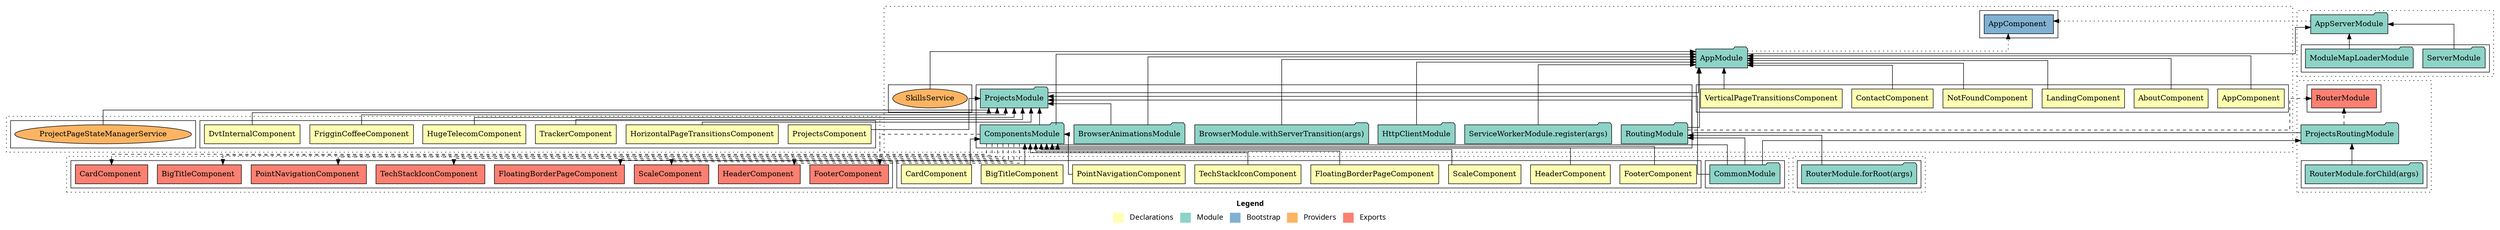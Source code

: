 digraph dependencies { node [shape="rect", style="filled", colorscheme=set312]; ranksep=0.4; compound=false; remincross=true; splines=true; splines=ortho; rankdir=LR; rankdir=TB; rankdir=BT; label=<<table BORDER="0"> <tr> <td colspan="5" align="center"><b>Legend</b></td> </tr> <tr> <td> <table BORDER="0"> <tr> <td bgcolor="#ffffb3" width="20"></td> <td>  Declarations</td> </tr> </table> </td> <td> <table BORDER="0"> <tr> <td bgcolor="#8dd3c7" width="20"></td> <td>  Module</td> </tr> </table> </td> <td> <table BORDER="0"> <tr> <td bgcolor="#80b1d3" width="20"></td> <td>  Bootstrap</td> </tr> </table> </td> <td> <table BORDER="0"> <tr> <td bgcolor="#fdb462" width="20"></td> <td>  Providers</td> </tr> </table> </td> <td> <table BORDER="0"> <tr> <td bgcolor="#fb8072" width="20"></td> <td>  Exports</td> </tr> </table> </td> </tr></table>>; ratio=compress; fontname="sans-serif";  subgraph "cluster_AppModule" { label=""; style="dotted";node [shape="folder", fillcolor=1]; subgraph cluster_AppModule_declarations { style="solid";node [style="filled", shape="rect"]; node [fillcolor=2]; "AppComponent"; node [fillcolor=2]; "AboutComponent"; node [fillcolor=2]; "LandingComponent"; node [fillcolor=2]; "NotFoundComponent"; node [fillcolor=2]; "ContactComponent"; node [fillcolor=2]; "VerticalPageTransitionsComponent"; }  "AppComponent" -> "AppModule" [style="solid", lhead="cluster_AppModule" ltail="cluster_AppModule_declarations"]; subgraph "cluster_AppModule_AppComponent_providers" { style="solid";  }  "AboutComponent" -> "AppModule" [style="solid", lhead="cluster_AppModule" ltail="cluster_AppModule_declarations"]; subgraph "cluster_AppModule_AboutComponent_providers" { style="solid";  }  "LandingComponent" -> "AppModule" [style="solid", lhead="cluster_AppModule" ltail="cluster_AppModule_declarations"]; subgraph "cluster_AppModule_LandingComponent_providers" { style="solid";  }  "NotFoundComponent" -> "AppModule" [style="solid", lhead="cluster_AppModule" ltail="cluster_AppModule_declarations"]; subgraph "cluster_AppModule_NotFoundComponent_providers" { style="solid";  }  "ContactComponent" -> "AppModule" [style="solid", lhead="cluster_AppModule" ltail="cluster_AppModule_declarations"]; subgraph "cluster_AppModule_ContactComponent_providers" { style="solid";  }  "VerticalPageTransitionsComponent" -> "AppModule" [style="solid", lhead="cluster_AppModule" ltail="cluster_AppModule_declarations"]; subgraph "cluster_AppModule_VerticalPageTransitionsComponent_providers" { style="solid";  }    subgraph cluster_AppModule_imports { style="solid"; node [style="filled", fillcolor=1, shape="rect"];    "BrowserModule.withServerTransition(args)" [label="BrowserModule.withServerTransition(args)", shape="folder"];    "ProjectsModule" [label="ProjectsModule", shape="folder"];    "BrowserAnimationsModule" [label="BrowserAnimationsModule", shape="folder"];    "HttpClientModule" [label="HttpClientModule", shape="folder"];    "ComponentsModule" [label="ComponentsModule", shape="folder"];    "RoutingModule" [label="RoutingModule", shape="folder"];    "ServiceWorkerModule.register(args)" [label="ServiceWorkerModule.register(args)", shape="folder"];   }    "BrowserModule.withServerTransition(args)" -> "AppModule" [lhead="cluster_AppModule", ltail="cluster_AppModule_imports"];    "ProjectsModule" -> "AppModule" [lhead="cluster_AppModule", ltail="cluster_AppModule_imports"];    "BrowserAnimationsModule" -> "AppModule" [lhead="cluster_AppModule", ltail="cluster_AppModule_imports"];    "HttpClientModule" -> "AppModule" [lhead="cluster_AppModule", ltail="cluster_AppModule_imports"];    "ComponentsModule" -> "AppModule" [lhead="cluster_AppModule", ltail="cluster_AppModule_imports"];    "RoutingModule" -> "AppModule" [lhead="cluster_AppModule", ltail="cluster_AppModule_imports"];    "ServiceWorkerModule.register(args)" -> "AppModule" [lhead="cluster_AppModule", ltail="cluster_AppModule_imports"];     subgraph cluster_AppModule_exports { style="solid";node [style="filled", fillcolor=4, shape="rect"];}    subgraph cluster_AppModule_bootstrap { style="solid"; node [style="filled", fillcolor=5, shape="rect"];  "AppComponent " [label="AppComponent ", shape="rect"]  }  "AppModule" -> "AppComponent " [style="dotted", lhead="cluster_AppModule_bootstrap" ltail="cluster_AppModule"];    subgraph cluster_AppModule_providers { style="solid"; node [style="filled", fillcolor=6, shape="rect"];    "SkillsService" [label="SkillsService", shape="oval"];   }    "SkillsService" -> "AppModule" [lhead="cluster_AppModule", ltail="cluster_AppModule_providers"];     }  subgraph "cluster_AppServerModule" { label=""; style="dotted";node [shape="folder", fillcolor=1]; subgraph cluster_AppServerModule_declarations { style="solid";node [style="filled", shape="rect"]; }    subgraph cluster_AppServerModule_imports { style="solid"; node [style="filled", fillcolor=1, shape="rect"];    "AppModule" [label="AppModule", shape="folder"];    "ServerModule" [label="ServerModule", shape="folder"];    "ModuleMapLoaderModule" [label="ModuleMapLoaderModule", shape="folder"];   }    "AppModule" -> "AppServerModule" [lhead="cluster_AppServerModule", ltail="cluster_AppServerModule_imports"];    "ServerModule" -> "AppServerModule" [lhead="cluster_AppServerModule", ltail="cluster_AppServerModule_imports"];    "ModuleMapLoaderModule" -> "AppServerModule" [lhead="cluster_AppServerModule", ltail="cluster_AppServerModule_imports"];     subgraph cluster_AppServerModule_exports { style="solid";node [style="filled", fillcolor=4, shape="rect"];}    subgraph cluster_AppServerModule_bootstrap { style="solid"; node [style="filled", fillcolor=5, shape="rect"];  "AppComponent " [label="AppComponent ", shape="rect"]  }  "AppServerModule" -> "AppComponent " [style="dotted", lhead="cluster_AppServerModule_bootstrap" ltail="cluster_AppServerModule"];    subgraph cluster_AppServerModule_providers { style="solid"; node [style="filled", fillcolor=6, shape="rect"];   }     }  subgraph "cluster_ComponentsModule" { label=""; style="dotted";node [shape="folder", fillcolor=1]; subgraph cluster_ComponentsModule_declarations { style="solid";node [style="filled", shape="rect"]; node [fillcolor=2]; "BigTitleComponent"; node [fillcolor=2]; "CardComponent"; node [fillcolor=2]; "FooterComponent"; node [fillcolor=2]; "HeaderComponent"; node [fillcolor=2]; "ScaleComponent"; node [fillcolor=2]; "FloatingBorderPageComponent"; node [fillcolor=2]; "TechStackIconComponent"; node [fillcolor=2]; "PointNavigationComponent"; }  "BigTitleComponent" -> "ComponentsModule" [style="solid", lhead="cluster_ComponentsModule" ltail="cluster_ComponentsModule_declarations"]; subgraph "cluster_ComponentsModule_BigTitleComponent_providers" { style="solid";  }  "CardComponent" -> "ComponentsModule" [style="solid", lhead="cluster_ComponentsModule" ltail="cluster_ComponentsModule_declarations"]; subgraph "cluster_ComponentsModule_CardComponent_providers" { style="solid";  }  "FooterComponent" -> "ComponentsModule" [style="solid", lhead="cluster_ComponentsModule" ltail="cluster_ComponentsModule_declarations"]; subgraph "cluster_ComponentsModule_FooterComponent_providers" { style="solid";  }  "HeaderComponent" -> "ComponentsModule" [style="solid", lhead="cluster_ComponentsModule" ltail="cluster_ComponentsModule_declarations"]; subgraph "cluster_ComponentsModule_HeaderComponent_providers" { style="solid";  }  "ScaleComponent" -> "ComponentsModule" [style="solid", lhead="cluster_ComponentsModule" ltail="cluster_ComponentsModule_declarations"]; subgraph "cluster_ComponentsModule_ScaleComponent_providers" { style="solid";  }  "FloatingBorderPageComponent" -> "ComponentsModule" [style="solid", lhead="cluster_ComponentsModule" ltail="cluster_ComponentsModule_declarations"]; subgraph "cluster_ComponentsModule_FloatingBorderPageComponent_providers" { style="solid";  }  "TechStackIconComponent" -> "ComponentsModule" [style="solid", lhead="cluster_ComponentsModule" ltail="cluster_ComponentsModule_declarations"]; subgraph "cluster_ComponentsModule_TechStackIconComponent_providers" { style="solid";  }  "PointNavigationComponent" -> "ComponentsModule" [style="solid", lhead="cluster_ComponentsModule" ltail="cluster_ComponentsModule_declarations"]; subgraph "cluster_ComponentsModule_PointNavigationComponent_providers" { style="solid";  }    subgraph cluster_ComponentsModule_imports { style="solid"; node [style="filled", fillcolor=1, shape="rect"];    "CommonModule" [label="CommonModule", shape="folder"];   }    "CommonModule" -> "ComponentsModule" [lhead="cluster_ComponentsModule", ltail="cluster_ComponentsModule_imports"];     subgraph cluster_ComponentsModule_exports { style="solid";node [style="filled", fillcolor=4, shape="rect"];"BigTitleComponent " [label="BigTitleComponent ", shape="rect"]"CardComponent " [label="CardComponent ", shape="rect"]"FooterComponent " [label="FooterComponent ", shape="rect"]"HeaderComponent " [label="HeaderComponent ", shape="rect"]"ScaleComponent " [label="ScaleComponent ", shape="rect"]"FloatingBorderPageComponent " [label="FloatingBorderPageComponent ", shape="rect"]"TechStackIconComponent " [label="TechStackIconComponent ", shape="rect"]"PointNavigationComponent " [label="PointNavigationComponent ", shape="rect"]}  "ComponentsModule" -> "BigTitleComponent " [style="dashed", ltail="cluster_ComponentsModule" lhead="cluster_ComponentsModule_exports"];  "ComponentsModule" -> "CardComponent " [style="dashed", ltail="cluster_ComponentsModule" lhead="cluster_ComponentsModule_exports"];  "ComponentsModule" -> "FooterComponent " [style="dashed", ltail="cluster_ComponentsModule" lhead="cluster_ComponentsModule_exports"];  "ComponentsModule" -> "HeaderComponent " [style="dashed", ltail="cluster_ComponentsModule" lhead="cluster_ComponentsModule_exports"];  "ComponentsModule" -> "ScaleComponent " [style="dashed", ltail="cluster_ComponentsModule" lhead="cluster_ComponentsModule_exports"];  "ComponentsModule" -> "FloatingBorderPageComponent " [style="dashed", ltail="cluster_ComponentsModule" lhead="cluster_ComponentsModule_exports"];  "ComponentsModule" -> "TechStackIconComponent " [style="dashed", ltail="cluster_ComponentsModule" lhead="cluster_ComponentsModule_exports"];  "ComponentsModule" -> "PointNavigationComponent " [style="dashed", ltail="cluster_ComponentsModule" lhead="cluster_ComponentsModule_exports"];    subgraph cluster_ComponentsModule_bootstrap { style="solid"; node [style="filled", fillcolor=5, shape="rect"];  }    subgraph cluster_ComponentsModule_providers { style="solid"; node [style="filled", fillcolor=6, shape="rect"];   }     }  subgraph "cluster_ProjectsRoutingModule" { label=""; style="dotted";node [shape="folder", fillcolor=1]; subgraph cluster_ProjectsRoutingModule_declarations { style="solid";node [style="filled", shape="rect"]; }    subgraph cluster_ProjectsRoutingModule_imports { style="solid"; node [style="filled", fillcolor=1, shape="rect"];    "CommonModule" [label="CommonModule", shape="folder"];    "RouterModule.forChild(args)" [label="RouterModule.forChild(args)", shape="folder"];   }    "CommonModule" -> "ProjectsRoutingModule" [lhead="cluster_ProjectsRoutingModule", ltail="cluster_ProjectsRoutingModule_imports"];    "RouterModule.forChild(args)" -> "ProjectsRoutingModule" [lhead="cluster_ProjectsRoutingModule", ltail="cluster_ProjectsRoutingModule_imports"];     subgraph cluster_ProjectsRoutingModule_exports { style="solid";node [style="filled", fillcolor=4, shape="rect"];"RouterModule " [label="RouterModule ", shape="rect"]}  "ProjectsRoutingModule" -> "RouterModule " [style="dashed", ltail="cluster_ProjectsRoutingModule" lhead="cluster_ProjectsRoutingModule_exports"];    subgraph cluster_ProjectsRoutingModule_bootstrap { style="solid"; node [style="filled", fillcolor=5, shape="rect"];  }    subgraph cluster_ProjectsRoutingModule_providers { style="solid"; node [style="filled", fillcolor=6, shape="rect"];   }     }  subgraph "cluster_ProjectsModule" { label=""; style="dotted";node [shape="folder", fillcolor=1]; subgraph cluster_ProjectsModule_declarations { style="solid";node [style="filled", shape="rect"]; node [fillcolor=2]; "ProjectsComponent"; node [fillcolor=2]; "HorizontalPageTransitionsComponent"; node [fillcolor=2]; "TrackerComponent"; node [fillcolor=2]; "HugeTelecomComponent"; node [fillcolor=2]; "FrigginCoffeeComponent"; node [fillcolor=2]; "DvtInternalComponent"; }  "ProjectsComponent" -> "ProjectsModule" [style="solid", lhead="cluster_ProjectsModule" ltail="cluster_ProjectsModule_declarations"]; subgraph "cluster_ProjectsModule_ProjectsComponent_providers" { style="solid";  }  "HorizontalPageTransitionsComponent" -> "ProjectsModule" [style="solid", lhead="cluster_ProjectsModule" ltail="cluster_ProjectsModule_declarations"]; subgraph "cluster_ProjectsModule_HorizontalPageTransitionsComponent_providers" { style="solid";  }  "TrackerComponent" -> "ProjectsModule" [style="solid", lhead="cluster_ProjectsModule" ltail="cluster_ProjectsModule_declarations"]; subgraph "cluster_ProjectsModule_TrackerComponent_providers" { style="solid";  }  "HugeTelecomComponent" -> "ProjectsModule" [style="solid", lhead="cluster_ProjectsModule" ltail="cluster_ProjectsModule_declarations"]; subgraph "cluster_ProjectsModule_HugeTelecomComponent_providers" { style="solid";  }  "FrigginCoffeeComponent" -> "ProjectsModule" [style="solid", lhead="cluster_ProjectsModule" ltail="cluster_ProjectsModule_declarations"]; subgraph "cluster_ProjectsModule_FrigginCoffeeComponent_providers" { style="solid";  }  "DvtInternalComponent" -> "ProjectsModule" [style="solid", lhead="cluster_ProjectsModule" ltail="cluster_ProjectsModule_declarations"]; subgraph "cluster_ProjectsModule_DvtInternalComponent_providers" { style="solid";  }    subgraph cluster_ProjectsModule_imports { style="solid"; node [style="filled", fillcolor=1, shape="rect"];    "CommonModule" [label="CommonModule", shape="folder"];    "BrowserAnimationsModule" [label="BrowserAnimationsModule", shape="folder"];    "ComponentsModule" [label="ComponentsModule", shape="folder"];    "ProjectsRoutingModule" [label="ProjectsRoutingModule", shape="folder"];   }    "CommonModule" -> "ProjectsModule" [lhead="cluster_ProjectsModule", ltail="cluster_ProjectsModule_imports"];    "BrowserAnimationsModule" -> "ProjectsModule" [lhead="cluster_ProjectsModule", ltail="cluster_ProjectsModule_imports"];    "ComponentsModule" -> "ProjectsModule" [lhead="cluster_ProjectsModule", ltail="cluster_ProjectsModule_imports"];    "ProjectsRoutingModule" -> "ProjectsModule" [lhead="cluster_ProjectsModule", ltail="cluster_ProjectsModule_imports"];     subgraph cluster_ProjectsModule_exports { style="solid";node [style="filled", fillcolor=4, shape="rect"];}    subgraph cluster_ProjectsModule_bootstrap { style="solid"; node [style="filled", fillcolor=5, shape="rect"];  }    subgraph cluster_ProjectsModule_providers { style="solid"; node [style="filled", fillcolor=6, shape="rect"];    "ProjectPageStateManagerService" [label="ProjectPageStateManagerService", shape="oval"];   }    "ProjectPageStateManagerService" -> "ProjectsModule" [lhead="cluster_ProjectsModule", ltail="cluster_ProjectsModule_providers"];     }  subgraph "cluster_RoutingModule" { label=""; style="dotted";node [shape="folder", fillcolor=1]; subgraph cluster_RoutingModule_declarations { style="solid";node [style="filled", shape="rect"]; }    subgraph cluster_RoutingModule_imports { style="solid"; node [style="filled", fillcolor=1, shape="rect"];    "CommonModule" [label="CommonModule", shape="folder"];    "RouterModule.forRoot(args)" [label="RouterModule.forRoot(args)", shape="folder"];   }    "CommonModule" -> "RoutingModule" [lhead="cluster_RoutingModule", ltail="cluster_RoutingModule_imports"];    "RouterModule.forRoot(args)" -> "RoutingModule" [lhead="cluster_RoutingModule", ltail="cluster_RoutingModule_imports"];     subgraph cluster_RoutingModule_exports { style="solid";node [style="filled", fillcolor=4, shape="rect"];"RouterModule " [label="RouterModule ", shape="rect"]}  "RoutingModule" -> "RouterModule " [style="dashed", ltail="cluster_RoutingModule" lhead="cluster_RoutingModule_exports"];    subgraph cluster_RoutingModule_bootstrap { style="solid"; node [style="filled", fillcolor=5, shape="rect"];  }    subgraph cluster_RoutingModule_providers { style="solid"; node [style="filled", fillcolor=6, shape="rect"];   }     }  }